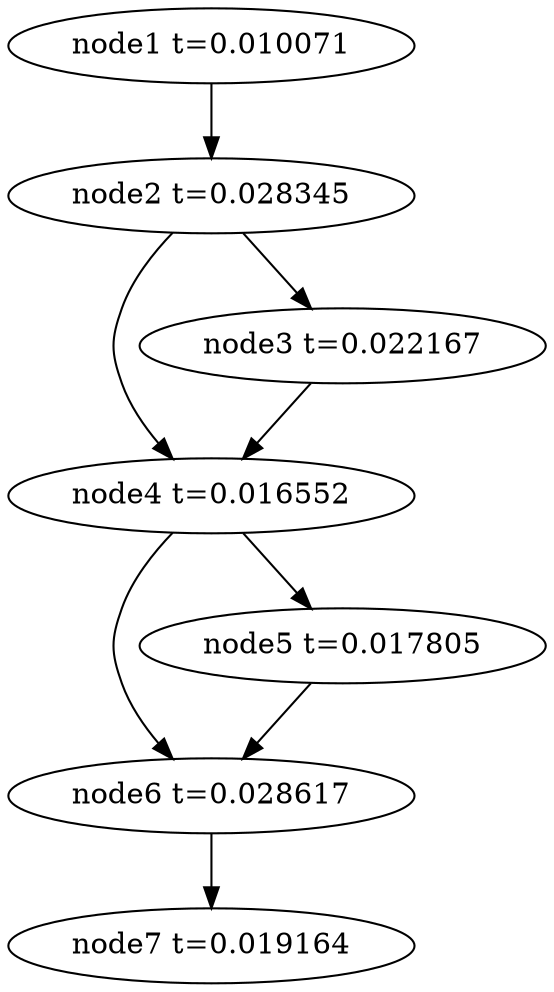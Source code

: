 digraph g{
	node7[label="node7 t=0.019164"]
	node6 -> node7
	node6[label="node6 t=0.028617"];
	node5 -> node6
	node5[label="node5 t=0.017805"];
	node4 -> node6
	node4 -> node5
	node4[label="node4 t=0.016552"];
	node3 -> node4
	node3[label="node3 t=0.022167"];
	node2 -> node4
	node2 -> node3
	node2[label="node2 t=0.028345"];
	node1 -> node2
	node1[label="node1 t=0.010071"];
}
